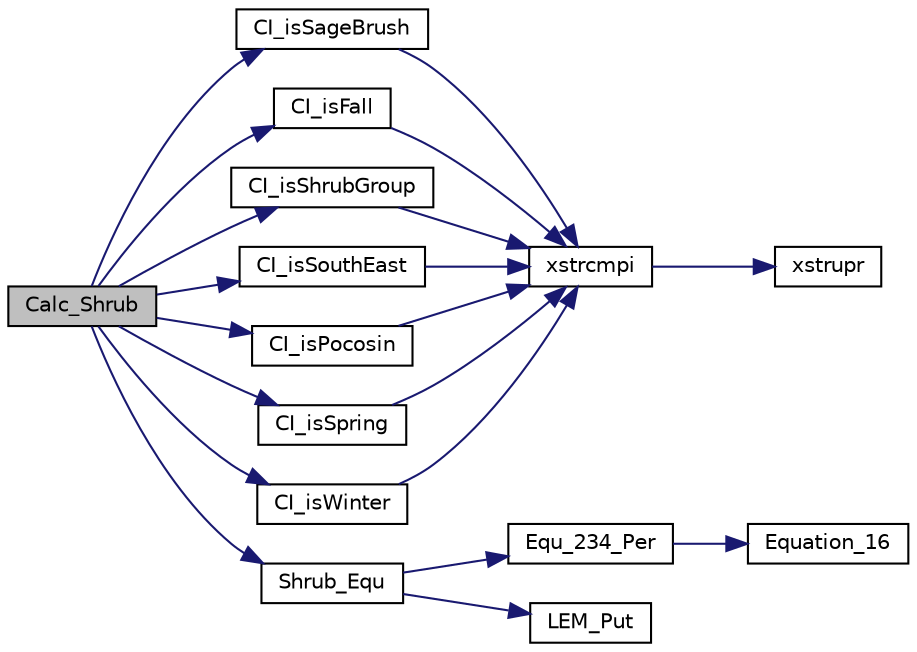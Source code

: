 digraph "Calc_Shrub"
{
  edge [fontname="Helvetica",fontsize="10",labelfontname="Helvetica",labelfontsize="10"];
  node [fontname="Helvetica",fontsize="10",shape=record];
  rankdir="LR";
  Node1 [label="Calc_Shrub",height=0.2,width=0.4,color="black", fillcolor="grey75", style="filled", fontcolor="black"];
  Node1 -> Node2 [color="midnightblue",fontsize="10",style="solid",fontname="Helvetica"];
  Node2 [label="CI_isSageBrush",height=0.2,width=0.4,color="black", fillcolor="white", style="filled",URL="$fof__ci_8c.html#a396777a525bab614bbcaee0eb7456a35"];
  Node2 -> Node3 [color="midnightblue",fontsize="10",style="solid",fontname="Helvetica"];
  Node3 [label="xstrcmpi",height=0.2,width=0.4,color="black", fillcolor="white", style="filled",URL="$fof__ansi_8h.html#ae4a2af8fafbd412557cbf887bb828c13"];
  Node3 -> Node4 [color="midnightblue",fontsize="10",style="solid",fontname="Helvetica"];
  Node4 [label="xstrupr",height=0.2,width=0.4,color="black", fillcolor="white", style="filled",URL="$fof__unix_8c.html#a597515502edd92634b421f7f86824375"];
  Node1 -> Node5 [color="midnightblue",fontsize="10",style="solid",fontname="Helvetica"];
  Node5 [label="CI_isFall",height=0.2,width=0.4,color="black", fillcolor="white", style="filled",URL="$fof__ci_8c.html#a00abde20b9bb3f4b849b04b9870804bb"];
  Node5 -> Node3 [color="midnightblue",fontsize="10",style="solid",fontname="Helvetica"];
  Node1 -> Node6 [color="midnightblue",fontsize="10",style="solid",fontname="Helvetica"];
  Node6 [label="CI_isShrubGroup",height=0.2,width=0.4,color="black", fillcolor="white", style="filled",URL="$fof__ci_8c.html#a77798e442b3785db1d4def7f647c105d"];
  Node6 -> Node3 [color="midnightblue",fontsize="10",style="solid",fontname="Helvetica"];
  Node1 -> Node7 [color="midnightblue",fontsize="10",style="solid",fontname="Helvetica"];
  Node7 [label="CI_isSouthEast",height=0.2,width=0.4,color="black", fillcolor="white", style="filled",URL="$fof__ci_8c.html#a3c38c2d4b1bced3ff317ec9abe2abe84"];
  Node7 -> Node3 [color="midnightblue",fontsize="10",style="solid",fontname="Helvetica"];
  Node1 -> Node8 [color="midnightblue",fontsize="10",style="solid",fontname="Helvetica"];
  Node8 [label="CI_isPocosin",height=0.2,width=0.4,color="black", fillcolor="white", style="filled",URL="$fof__ci_8c.html#a958f4ebc11233cac1459e2b6989f576e"];
  Node8 -> Node3 [color="midnightblue",fontsize="10",style="solid",fontname="Helvetica"];
  Node1 -> Node9 [color="midnightblue",fontsize="10",style="solid",fontname="Helvetica"];
  Node9 [label="CI_isSpring",height=0.2,width=0.4,color="black", fillcolor="white", style="filled",URL="$fof__ci_8c.html#a32fec1f1a37f4f90491ef631fa5a8725"];
  Node9 -> Node3 [color="midnightblue",fontsize="10",style="solid",fontname="Helvetica"];
  Node1 -> Node10 [color="midnightblue",fontsize="10",style="solid",fontname="Helvetica"];
  Node10 [label="CI_isWinter",height=0.2,width=0.4,color="black", fillcolor="white", style="filled",URL="$fof__ci_8c.html#a4f4c929a15dd8d77f13dcfac6928c358"];
  Node10 -> Node3 [color="midnightblue",fontsize="10",style="solid",fontname="Helvetica"];
  Node1 -> Node11 [color="midnightblue",fontsize="10",style="solid",fontname="Helvetica"];
  Node11 [label="Shrub_Equ",height=0.2,width=0.4,color="black", fillcolor="white", style="filled",URL="$fof__hsf_8c.html#ab2bb690d15d21d06f2edf43ec5fad97c"];
  Node11 -> Node12 [color="midnightblue",fontsize="10",style="solid",fontname="Helvetica"];
  Node12 [label="Equ_234_Per",height=0.2,width=0.4,color="black", fillcolor="white", style="filled",URL="$fof__hsf_8c.html#af3ee099dd221717d73c69fdd173c69cf"];
  Node12 -> Node13 [color="midnightblue",fontsize="10",style="solid",fontname="Helvetica"];
  Node13 [label="Equation_16",height=0.2,width=0.4,color="black", fillcolor="white", style="filled",URL="$fof__hsf_8c.html#a17642e3bb3b01ffee94e9125d21a8759"];
  Node11 -> Node14 [color="midnightblue",fontsize="10",style="solid",fontname="Helvetica"];
  Node14 [label="LEM_Put",height=0.2,width=0.4,color="black", fillcolor="white", style="filled",URL="$fof__lem_8c.html#a00efce80221ecd585021817edce5ea70"];
}
